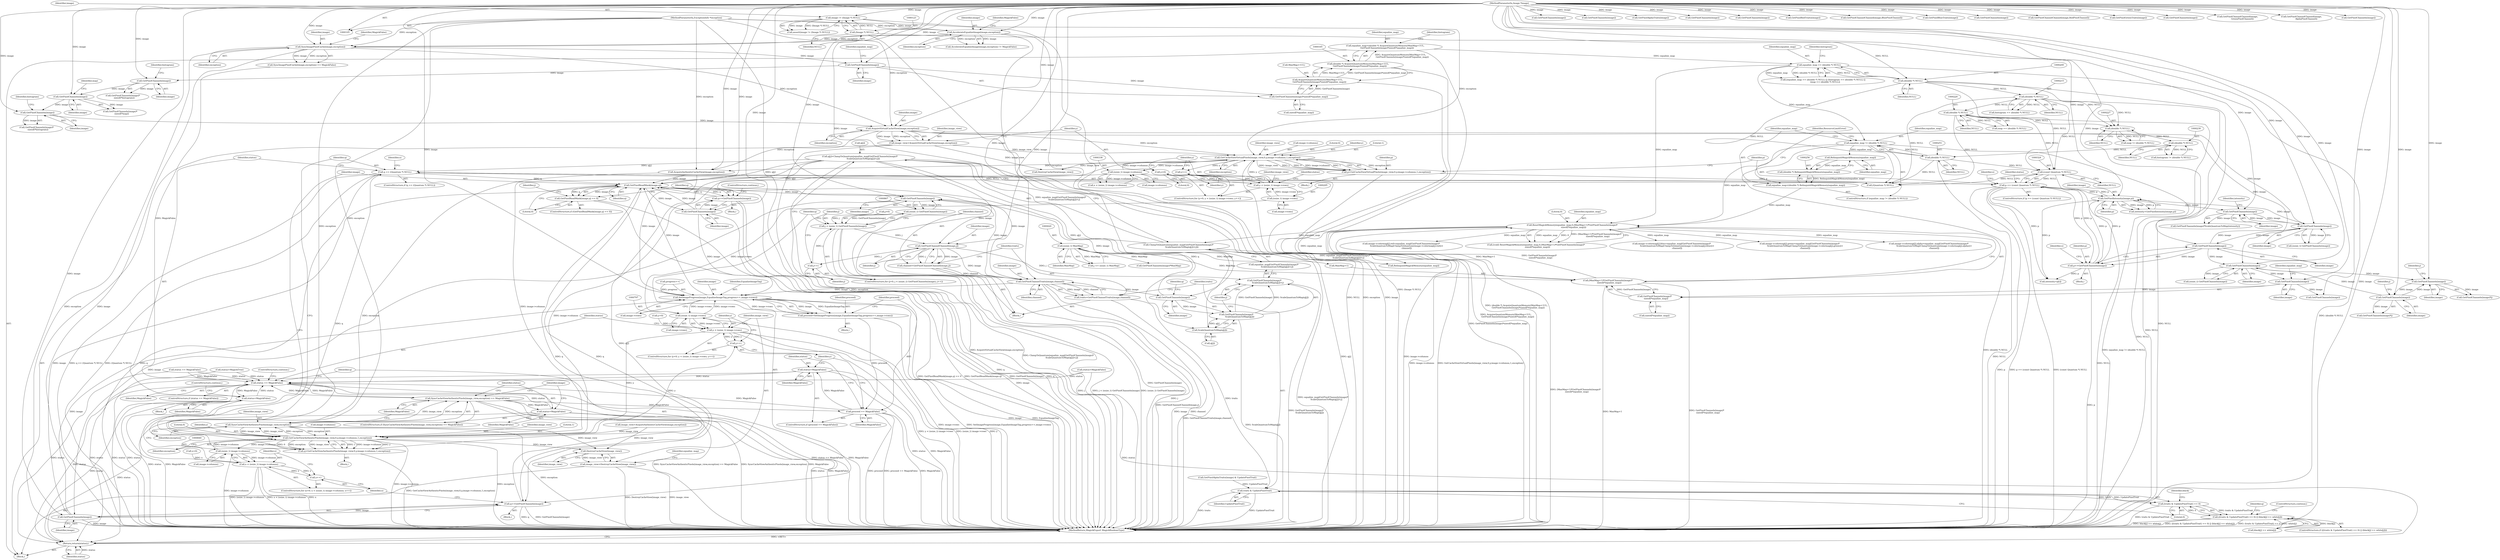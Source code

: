 digraph "0_ImageMagick_76401e172ea3a55182be2b8e2aca4d07270f6da6_0@array" {
"1000900" [label="(Call,q[j]=ClampToQuantum(equalize_map[GetPixelChannels(image)*\n          ScaleQuantumToMap(q[j])+j]))"];
"1000904" [label="(Call,ClampToQuantum(equalize_map[GetPixelChannels(image)*\n          ScaleQuantumToMap(q[j])+j]))"];
"1000447" [label="(Call,ResetMagickMemory(equalize_map,0,(MaxMap+1)*GetPixelChannels(image)*\n    sizeof(*equalize_map)))"];
"1000253" [label="(Call,equalize_map=(double *) RelinquishMagickMemory(equalize_map))"];
"1000255" [label="(Call,(double *) RelinquishMagickMemory(equalize_map))"];
"1000257" [label="(Call,RelinquishMagickMemory(equalize_map))"];
"1000248" [label="(Call,equalize_map != (double *) NULL)"];
"1000206" [label="(Call,equalize_map == (double *) NULL)"];
"1000162" [label="(Call,equalize_map=(double *) AcquireQuantumMemory(MaxMap+1UL,\n     GetPixelChannels(image)*sizeof(*equalize_map)))"];
"1000164" [label="(Call,(double *) AcquireQuantumMemory(MaxMap+1UL,\n     GetPixelChannels(image)*sizeof(*equalize_map)))"];
"1000166" [label="(Call,AcquireQuantumMemory(MaxMap+1UL,\n     GetPixelChannels(image)*sizeof(*equalize_map)))"];
"1000170" [label="(Call,GetPixelChannels(image)*sizeof(*equalize_map))"];
"1000171" [label="(Call,GetPixelChannels(image))"];
"1000156" [label="(Call,SyncImagePixelCache(image,exception))"];
"1000133" [label="(Call,AccelerateEqualizeImage(image,exception))"];
"1000120" [label="(Call,image != (Image *) NULL)"];
"1000106" [label="(MethodParameterIn,Image *image)"];
"1000122" [label="(Call,(Image *) NULL)"];
"1000107" [label="(MethodParameterIn,ExceptionInfo *exception)"];
"1000208" [label="(Call,(double *) NULL)"];
"1000250" [label="(Call,(double *) NULL)"];
"1000238" [label="(Call,(double *) NULL)"];
"1000226" [label="(Call,(double *) NULL)"];
"1000219" [label="(Call,(double *) NULL)"];
"1000214" [label="(Call,(double *) NULL)"];
"1000450" [label="(Call,(MaxMap+1)*GetPixelChannels(image)*\n    sizeof(*equalize_map))"];
"1000419" [label="(Call,(ssize_t) MaxMap)"];
"1000454" [label="(Call,GetPixelChannels(image)*\n    sizeof(*equalize_map))"];
"1000455" [label="(Call,GetPixelChannels(image))"];
"1000403" [label="(Call,GetPixelChannels(image))"];
"1000285" [label="(Call,AcquireVirtualCacheView(image,exception))"];
"1000278" [label="(Call,GetPixelChannels(image))"];
"1000199" [label="(Call,GetPixelChannels(image))"];
"1000185" [label="(Call,GetPixelChannels(image))"];
"1000389" [label="(Call,GetPixelChannels(image))"];
"1000353" [label="(Call,GetPixelChannels(image))"];
"1000382" [label="(Call,GetPixelChannels(image))"];
"1000374" [label="(Call,GetPixelIntensity(image,p))"];
"1000387" [label="(Call,p+=GetPixelChannels(image))"];
"1000321" [label="(Call,p == (const Quantum *) NULL)"];
"1000309" [label="(Call,p=GetCacheViewVirtualPixels(image_view,0,y,image->columns,1,exception))"];
"1000311" [label="(Call,GetCacheViewVirtualPixels(image_view,0,y,image->columns,1,exception))"];
"1000283" [label="(Call,image_view=AcquireVirtualCacheView(image,exception))"];
"1000292" [label="(Call,y < (ssize_t) image->rows)"];
"1000289" [label="(Call,y=0)"];
"1000299" [label="(Call,y++)"];
"1000294" [label="(Call,(ssize_t) image->rows)"];
"1000337" [label="(Call,(ssize_t) image->columns)"];
"1000323" [label="(Call,(const Quantum *) NULL)"];
"1000440" [label="(Call,GetPixelChannels(image))"];
"1000431" [label="(Call,GetPixelChannels(image))"];
"1000823" [label="(Call,q == (Quantum *) NULL)"];
"1000850" [label="(Call,GetPixelReadMask(image,q))"];
"1000849" [label="(Call,GetPixelReadMask(image,q) == 0)"];
"1000855" [label="(Call,q+=GetPixelChannels(image))"];
"1000857" [label="(Call,GetPixelChannels(image))"];
"1000941" [label="(Call,SetImageProgress(image,EqualizeImageTag,progress++,image->rows))"];
"1000796" [label="(Call,(ssize_t) image->rows)"];
"1000794" [label="(Call,y < (ssize_t) image->rows)"];
"1000801" [label="(Call,y++)"];
"1000813" [label="(Call,GetCacheViewAuthenticPixels(image_view,0,y,image->columns,1,exception))"];
"1000811" [label="(Call,q=GetCacheViewAuthenticPixels(image_view,0,y,image->columns,1,exception))"];
"1000839" [label="(Call,(ssize_t) image->columns)"];
"1000837" [label="(Call,x < (ssize_t) image->columns)"];
"1000844" [label="(Call,x++)"];
"1000922" [label="(Call,SyncCacheViewAuthenticPixels(image_view,exception))"];
"1000921" [label="(Call,SyncCacheViewAuthenticPixels(image_view,exception) == MagickFalse)"];
"1000807" [label="(Call,status == MagickFalse)"];
"1000829" [label="(Call,status=MagickFalse)"];
"1000966" [label="(Return,return(status);)"];
"1000926" [label="(Call,status=MagickFalse)"];
"1000950" [label="(Call,proceed == MagickFalse)"];
"1000953" [label="(Call,status=MagickFalse)"];
"1000958" [label="(Call,DestroyCacheView(image_view))"];
"1000956" [label="(Call,image_view=DestroyCacheView(image_view))"];
"1000939" [label="(Call,proceed=SetImageProgress(image,EqualizeImageTag,progress++,image->rows))"];
"1000868" [label="(Call,GetPixelChannels(image))"];
"1000866" [label="(Call,(ssize_t) GetPixelChannels(image))"];
"1000864" [label="(Call,j < (ssize_t) GetPixelChannels(image))"];
"1000876" [label="(Call,GetPixelChannelChannel(image,j))"];
"1000870" [label="(Call,j++)"];
"1000874" [label="(Call,channel=GetPixelChannelChannel(image,j))"];
"1000882" [label="(Call,GetPixelChannelTraits(image,channel))"];
"1000880" [label="(Call,traits=GetPixelChannelTraits(image,channel))"];
"1000888" [label="(Call,traits & UpdatePixelTrait)"];
"1000887" [label="(Call,(traits & UpdatePixelTrait) == 0)"];
"1000886" [label="(Call,((traits & UpdatePixelTrait) == 0) || (black[j] == white[j]))"];
"1000909" [label="(Call,GetPixelChannels(image))"];
"1000908" [label="(Call,GetPixelChannels(image)*\n          ScaleQuantumToMap(q[j]))"];
"1000907" [label="(Call,GetPixelChannels(image)*\n          ScaleQuantumToMap(q[j])+j)"];
"1000918" [label="(Call,GetPixelChannels(image))"];
"1000916" [label="(Call,q+=GetPixelChannels(image))"];
"1000911" [label="(Call,ScaleQuantumToMap(q[j]))"];
"1000404" [label="(Identifier,image)"];
"1000484" [label="(Call,GetPixelChannels(image))"];
"1000175" [label="(Identifier,equalize_map)"];
"1000381" [label="(Call,GetPixelChannels(image)*ScaleQuantumToMap(intensity))"];
"1000249" [label="(Identifier,equalize_map)"];
"1000354" [label="(Identifier,image)"];
"1000228" [label="(Identifier,NULL)"];
"1000296" [label="(Call,image->rows)"];
"1000449" [label="(Literal,0)"];
"1000811" [label="(Call,q=GetCacheViewAuthenticPixels(image_view,0,y,image->columns,1,exception))"];
"1000939" [label="(Call,proceed=SetImageProgress(image,EqualizeImageTag,progress++,image->rows))"];
"1000900" [label="(Call,q[j]=ClampToQuantum(equalize_map[GetPixelChannels(image)*\n          ScaleQuantumToMap(q[j])+j]))"];
"1000282" [label="(Identifier,histogram)"];
"1000810" [label="(ControlStructure,continue;)"];
"1000314" [label="(Identifier,y)"];
"1000889" [label="(Identifier,traits)"];
"1000791" [label="(Call,y=0)"];
"1000932" [label="(Identifier,image)"];
"1000155" [label="(Call,SyncImagePixelCache(image,exception) == MagickFalse)"];
"1000839" [label="(Call,(ssize_t) image->columns)"];
"1000909" [label="(Call,GetPixelChannels(image))"];
"1000902" [label="(Identifier,q)"];
"1000300" [label="(Identifier,y)"];
"1000845" [label="(Identifier,x)"];
"1000456" [label="(Identifier,image)"];
"1000447" [label="(Call,ResetMagickMemory(equalize_map,0,(MaxMap+1)*GetPixelChannels(image)*\n    sizeof(*equalize_map)))"];
"1000177" [label="(Identifier,histogram)"];
"1000258" [label="(Identifier,equalize_map)"];
"1000813" [label="(Call,GetCacheViewAuthenticPixels(image_view,0,y,image->columns,1,exception))"];
"1000812" [label="(Identifier,q)"];
"1000865" [label="(Identifier,j)"];
"1000216" [label="(Identifier,NULL)"];
"1000257" [label="(Call,RelinquishMagickMemory(equalize_map))"];
"1000351" [label="(Call,(ssize_t) GetPixelChannels(image))"];
"1000967" [label="(Identifier,status)"];
"1000785" [label="(Call,image_view=AcquireAuthenticCacheView(image,exception))"];
"1000959" [label="(Identifier,image_view)"];
"1000850" [label="(Call,GetPixelReadMask(image,q))"];
"1000875" [label="(Identifier,channel)"];
"1000886" [label="(Call,((traits & UpdatePixelTrait) == 0) || (black[j] == white[j]))"];
"1000106" [label="(MethodParameterIn,Image *image)"];
"1000439" [label="(Call,GetPixelChannels(image)*j)"];
"1000858" [label="(Identifier,image)"];
"1000880" [label="(Call,traits=GetPixelChannelTraits(image,channel))"];
"1000198" [label="(Call,GetPixelChannels(image)*\n    sizeof(*map))"];
"1000861" [label="(Call,j=0)"];
"1000846" [label="(Block,)"];
"1000956" [label="(Call,image_view=DestroyCacheView(image_view))"];
"1000824" [label="(Identifier,q)"];
"1000831" [label="(Identifier,MagickFalse)"];
"1000189" [label="(Identifier,histogram)"];
"1000794" [label="(Call,y < (ssize_t) image->rows)"];
"1000905" [label="(Call,equalize_map[GetPixelChannels(image)*\n          ScaleQuantumToMap(q[j])+j])"];
"1000620" [label="(Call,image->colormap[j].red=equalize_map[GetPixelChannels(image)*\n                ScaleQuantumToMap(ClampToQuantum(image->colormap[j].red))+\n                channel])"];
"1000809" [label="(Identifier,MagickFalse)"];
"1000927" [label="(Identifier,status)"];
"1000212" [label="(Call,histogram == (double *) NULL)"];
"1000318" [label="(Literal,1)"];
"1000236" [label="(Call,histogram != (double *) NULL)"];
"1000328" [label="(Identifier,status)"];
"1000217" [label="(Call,map == (double *) NULL)"];
"1000393" [label="(Call,DestroyCacheView(image_view))"];
"1000392" [label="(Identifier,image_view)"];
"1000943" [label="(Identifier,EqualizeImageTag)"];
"1000944" [label="(Call,progress++)"];
"1000790" [label="(ControlStructure,for (y=0; y < (ssize_t) image->rows; y++))"];
"1000821" [label="(Identifier,exception)"];
"1000920" [label="(ControlStructure,if (SyncCacheViewAuthenticPixels(image_view,exception) == MagickFalse))"];
"1000828" [label="(Block,)"];
"1000277" [label="(Call,GetPixelChannels(image)*\n    sizeof(*histogram))"];
"1000166" [label="(Call,AcquireQuantumMemory(MaxMap+1UL,\n     GetPixelChannels(image)*sizeof(*equalize_map)))"];
"1000335" [label="(Call,x < (ssize_t) image->columns)"];
"1000121" [label="(Identifier,image)"];
"1000455" [label="(Call,GetPixelChannels(image))"];
"1000808" [label="(Identifier,status)"];
"1000213" [label="(Identifier,histogram)"];
"1000825" [label="(Call,(Quantum *) NULL)"];
"1000385" [label="(Identifier,intensity)"];
"1000872" [label="(Block,)"];
"1000833" [label="(ControlStructure,for (x=0; x < (ssize_t) image->columns; x++))"];
"1000210" [label="(Identifier,NULL)"];
"1000918" [label="(Call,GetPixelChannels(image))"];
"1000868" [label="(Call,GetPixelChannels(image))"];
"1000951" [label="(Identifier,proceed)"];
"1000226" [label="(Call,(double *) NULL)"];
"1000922" [label="(Call,SyncCacheViewAuthenticPixels(image_view,exception))"];
"1000344" [label="(Block,)"];
"1000320" [label="(ControlStructure,if (p == (const Quantum *) NULL))"];
"1000770" [label="(Call,GetPixelChannels(image))"];
"1000848" [label="(ControlStructure,if (GetPixelReadMask(image,q) == 0))"];
"1000162" [label="(Call,equalize_map=(double *) AcquireQuantumMemory(MaxMap+1UL,\n     GetPixelChannels(image)*sizeof(*equalize_map)))"];
"1000952" [label="(Identifier,MagickFalse)"];
"1000884" [label="(Identifier,channel)"];
"1000445" [label="(Call,(void) ResetMagickMemory(equalize_map,0,(MaxMap+1)*GetPixelChannels(image)*\n    sizeof(*equalize_map)))"];
"1000844" [label="(Call,x++)"];
"1000955" [label="(Identifier,MagickFalse)"];
"1000156" [label="(Call,SyncImagePixelCache(image,exception))"];
"1000108" [label="(Block,)"];
"1000916" [label="(Call,q+=GetPixelChannels(image))"];
"1000417" [label="(Call,j <= (ssize_t) MaxMap)"];
"1000163" [label="(Identifier,equalize_map)"];
"1000265" [label="(Call,status=MagickTrue)"];
"1000375" [label="(Identifier,image)"];
"1000820" [label="(Literal,1)"];
"1000203" [label="(Identifier,map)"];
"1000312" [label="(Identifier,image_view)"];
"1000712" [label="(Call,image->colormap[j].blue=equalize_map[GetPixelChannels(image)*\n                ScaleQuantumToMap(ClampToQuantum(image->colormap[j].blue))+\n                channel])"];
"1000135" [label="(Identifier,exception)"];
"1000284" [label="(Identifier,image_view)"];
"1000325" [label="(Identifier,NULL)"];
"1000787" [label="(Call,AcquireAuthenticCacheView(image,exception))"];
"1000891" [label="(Literal,0)"];
"1000838" [label="(Identifier,x)"];
"1000219" [label="(Call,(double *) NULL)"];
"1000801" [label="(Call,y++)"];
"1000240" [label="(Identifier,NULL)"];
"1000185" [label="(Call,GetPixelChannels(image))"];
"1000260" [label="(Identifier,ResourceLimitError)"];
"1000913" [label="(Identifier,q)"];
"1000252" [label="(Identifier,NULL)"];
"1000899" [label="(ControlStructure,continue;)"];
"1000442" [label="(Identifier,j)"];
"1000134" [label="(Identifier,image)"];
"1000798" [label="(Call,image->rows)"];
"1000376" [label="(Identifier,p)"];
"1000431" [label="(Call,GetPixelChannels(image))"];
"1000450" [label="(Call,(MaxMap+1)*GetPixelChannels(image)*\n    sizeof(*equalize_map))"];
"1000305" [label="(Call,status == MagickFalse)"];
"1000207" [label="(Identifier,equalize_map)"];
"1000238" [label="(Call,(double *) NULL)"];
"1000199" [label="(Call,GetPixelChannels(image))"];
"1000910" [label="(Identifier,image)"];
"1000132" [label="(Call,AccelerateEqualizeImage(image,exception) != MagickFalse)"];
"1000158" [label="(Identifier,exception)"];
"1000678" [label="(Call,GetPixelChannels(image))"];
"1000961" [label="(Identifier,equalize_map)"];
"1000739" [label="(Call,GetPixelAlphaTraits(image))"];
"1000724" [label="(Call,GetPixelChannels(image))"];
"1000214" [label="(Call,(double *) NULL)"];
"1000823" [label="(Call,q == (Quantum *) NULL)"];
"1000285" [label="(Call,AcquireVirtualCacheView(image,exception))"];
"1000430" [label="(Call,GetPixelChannels(image)*j)"];
"1000887" [label="(Call,(traits & UpdatePixelTrait) == 0)"];
"1000255" [label="(Call,(double *) RelinquishMagickMemory(equalize_map))"];
"1000171" [label="(Call,GetPixelChannels(image))"];
"1000802" [label="(Identifier,y)"];
"1000279" [label="(Identifier,image)"];
"1000250" [label="(Call,(double *) NULL)"];
"1000459" [label="(Identifier,equalize_map)"];
"1000432" [label="(Identifier,image)"];
"1000866" [label="(Call,(ssize_t) GetPixelChannels(image))"];
"1000666" [label="(Call,image->colormap[j].green=equalize_map[GetPixelChannels(image)*\n                ScaleQuantumToMap(ClampToQuantum(image->colormap[j].green))+\n                channel])"];
"1000550" [label="(Call,GetPixelChannels(image))"];
"1000834" [label="(Call,x=0)"];
"1000885" [label="(ControlStructure,if (((traits & UpdatePixelTrait) == 0) || (black[j] == white[j])))"];
"1000921" [label="(Call,SyncCacheViewAuthenticPixels(image_view,exception) == MagickFalse)"];
"1000337" [label="(Call,(ssize_t) image->columns)"];
"1000327" [label="(Call,status=MagickFalse)"];
"1000883" [label="(Identifier,image)"];
"1000925" [label="(Identifier,MagickFalse)"];
"1000882" [label="(Call,GetPixelChannelTraits(image,channel))"];
"1000856" [label="(Identifier,q)"];
"1000119" [label="(Call,assert(image != (Image *) NULL))"];
"1000904" [label="(Call,ClampToQuantum(equalize_map[GetPixelChannels(image)*\n          ScaleQuantumToMap(q[j])+j]))"];
"1000457" [label="(Call,sizeof(*equalize_map))"];
"1000283" [label="(Call,image_view=AcquireVirtualCacheView(image,exception))"];
"1000323" [label="(Call,(const Quantum *) NULL)"];
"1000315" [label="(Call,image->columns)"];
"1000353" [label="(Call,GetPixelChannels(image))"];
"1000832" [label="(ControlStructure,continue;)"];
"1000957" [label="(Identifier,image_view)"];
"1000860" [label="(ControlStructure,for (j=0; j < (ssize_t) GetPixelChannels(image); j++))"];
"1000504" [label="(Call,GetPixelChannels(image)*MaxMap)"];
"1000387" [label="(Call,p+=GetPixelChannels(image))"];
"1000853" [label="(Literal,0)"];
"1000829" [label="(Call,status=MagickFalse)"];
"1000173" [label="(Call,sizeof(*equalize_map))"];
"1000870" [label="(Call,j++)"];
"1000170" [label="(Call,GetPixelChannels(image)*sizeof(*equalize_map))"];
"1000954" [label="(Identifier,status)"];
"1000253" [label="(Call,equalize_map=(double *) RelinquishMagickMemory(equalize_map))"];
"1000966" [label="(Return,return(status);)"];
"1000374" [label="(Call,GetPixelIntensity(image,p))"];
"1000888" [label="(Call,traits & UpdatePixelTrait)"];
"1000421" [label="(Identifier,MaxMap)"];
"1000206" [label="(Call,equalize_map == (double *) NULL)"];
"1000254" [label="(Identifier,equalize_map)"];
"1000164" [label="(Call,(double *) AcquireQuantumMemory(MaxMap+1UL,\n     GetPixelChannels(image)*sizeof(*equalize_map)))"];
"1000835" [label="(Identifier,x)"];
"1000311" [label="(Call,GetCacheViewVirtualPixels(image_view,0,y,image->columns,1,exception))"];
"1000837" [label="(Call,x < (ssize_t) image->columns)"];
"1000383" [label="(Identifier,image)"];
"1000310" [label="(Identifier,p)"];
"1000382" [label="(Call,GetPixelChannels(image))"];
"1000107" [label="(MethodParameterIn,ExceptionInfo *exception)"];
"1000601" [label="(Call,GetPixelRedTraits(image))"];
"1000309" [label="(Call,p=GetCacheViewVirtualPixels(image_view,0,y,image->columns,1,exception))"];
"1000287" [label="(Identifier,exception)"];
"1000937" [label="(Block,)"];
"1000339" [label="(Call,image->columns)"];
"1000907" [label="(Call,GetPixelChannels(image)*\n          ScaleQuantumToMap(q[j])+j)"];
"1000122" [label="(Call,(Image *) NULL)"];
"1000758" [label="(Call,image->colormap[j].alpha=equalize_map[GetPixelChannels(image)*\n                ScaleQuantumToMap(ClampToQuantum(image->colormap[j].alpha))+\n                channel])"];
"1000433" [label="(Identifier,j)"];
"1000968" [label="(MethodReturn,MagickExport MagickBooleanType)"];
"1000333" [label="(Identifier,x)"];
"1000964" [label="(Call,RelinquishMagickMemory(equalize_map))"];
"1000878" [label="(Identifier,j)"];
"1000167" [label="(Call,MaxMap+1UL)"];
"1000248" [label="(Call,equalize_map != (double *) NULL)"];
"1000859" [label="(ControlStructure,continue;)"];
"1000849" [label="(Call,GetPixelReadMask(image,q) == 0)"];
"1000928" [label="(Identifier,MagickFalse)"];
"1000390" [label="(Identifier,image)"];
"1000949" [label="(ControlStructure,if (proceed == MagickFalse))"];
"1000286" [label="(Identifier,image)"];
"1000403" [label="(Call,GetPixelChannels(image))"];
"1000289" [label="(Call,y=0)"];
"1000892" [label="(Call,black[j] == white[j])"];
"1000796" [label="(Call,(ssize_t) image->rows)"];
"1000701" [label="(Call,GetPixelChannelChannel(image,BluePixelChannel))"];
"1000876" [label="(Call,GetPixelChannelChannel(image,j))"];
"1000454" [label="(Call,GetPixelChannels(image)*\n    sizeof(*equalize_map))"];
"1000693" [label="(Call,GetPixelBlueTraits(image))"];
"1000451" [label="(Call,MaxMap+1)"];
"1000299" [label="(Call,y++)"];
"1000291" [label="(Literal,0)"];
"1000852" [label="(Identifier,q)"];
"1000795" [label="(Identifier,y)"];
"1000815" [label="(Literal,0)"];
"1000816" [label="(Identifier,y)"];
"1000533" [label="(Call,GetPixelChannels(image))"];
"1000124" [label="(Identifier,NULL)"];
"1000372" [label="(Call,intensity=GetPixelIntensity(image,p))"];
"1000841" [label="(Call,image->columns)"];
"1000950" [label="(Call,proceed == MagickFalse)"];
"1000851" [label="(Identifier,image)"];
"1000894" [label="(Identifier,black)"];
"1000609" [label="(Call,GetPixelChannelChannel(image,RedPixelChannel))"];
"1000157" [label="(Identifier,image)"];
"1000912" [label="(Call,q[j])"];
"1000321" [label="(Call,p == (const Quantum *) NULL)"];
"1000738" [label="(Call,GetPixelAlphaTraits(image) & UpdatePixelTrait)"];
"1000294" [label="(Call,(ssize_t) image->rows)"];
"1000877" [label="(Identifier,image)"];
"1000869" [label="(Identifier,image)"];
"1000871" [label="(Identifier,j)"];
"1000855" [label="(Call,q+=GetPixelChannels(image))"];
"1000200" [label="(Identifier,image)"];
"1000923" [label="(Identifier,image_view)"];
"1000186" [label="(Identifier,image)"];
"1000136" [label="(Identifier,MagickFalse)"];
"1000319" [label="(Identifier,exception)"];
"1000359" [label="(Call,intensity=p[i])"];
"1000301" [label="(Block,)"];
"1000817" [label="(Call,image->columns)"];
"1000881" [label="(Identifier,traits)"];
"1000440" [label="(Call,GetPixelChannels(image))"];
"1000946" [label="(Call,image->rows)"];
"1000874" [label="(Call,channel=GetPixelChannelChannel(image,j))"];
"1000857" [label="(Call,GetPixelChannels(image))"];
"1000807" [label="(Call,status == MagickFalse)"];
"1000958" [label="(Call,DestroyCacheView(image_view))"];
"1000803" [label="(Block,)"];
"1000647" [label="(Call,GetPixelGreenTraits(image))"];
"1000901" [label="(Call,q[j])"];
"1000632" [label="(Call,GetPixelChannels(image))"];
"1000655" [label="(Call,GetPixelChannelChannel(image,\n              GreenPixelChannel))"];
"1000290" [label="(Identifier,y)"];
"1000133" [label="(Call,AccelerateEqualizeImage(image,exception))"];
"1000864" [label="(Call,j < (ssize_t) GetPixelChannels(image))"];
"1000221" [label="(Identifier,NULL)"];
"1000401" [label="(Call,(ssize_t) GetPixelChannels(image))"];
"1000313" [label="(Literal,0)"];
"1000747" [label="(Call,GetPixelChannelChannel(image,\n              AlphaPixelChannel))"];
"1000911" [label="(Call,ScaleQuantumToMap(q[j]))"];
"1000184" [label="(Call,GetPixelChannels(image)*\n    sizeof(*histogram))"];
"1000953" [label="(Call,status=MagickFalse)"];
"1000806" [label="(ControlStructure,if (status == MagickFalse))"];
"1000940" [label="(Identifier,proceed)"];
"1000448" [label="(Identifier,equalize_map)"];
"1000942" [label="(Identifier,image)"];
"1000292" [label="(Call,y < (ssize_t) image->rows)"];
"1000814" [label="(Identifier,image_view)"];
"1000917" [label="(Identifier,q)"];
"1000862" [label="(Identifier,j)"];
"1000306" [label="(Identifier,status)"];
"1000908" [label="(Call,GetPixelChannels(image)*\n          ScaleQuantumToMap(q[j]))"];
"1000120" [label="(Call,image != (Image *) NULL)"];
"1000924" [label="(Identifier,exception)"];
"1000247" [label="(ControlStructure,if (equalize_map != (double *) NULL))"];
"1000941" [label="(Call,SetImageProgress(image,EqualizeImageTag,progress++,image->rows))"];
"1000419" [label="(Call,(ssize_t) MaxMap)"];
"1000224" [label="(Call,map != (double *) NULL)"];
"1000288" [label="(ControlStructure,for (y=0; y < (ssize_t) image->rows; y++))"];
"1000322" [label="(Identifier,p)"];
"1000505" [label="(Call,GetPixelChannels(image))"];
"1000278" [label="(Call,GetPixelChannels(image))"];
"1000388" [label="(Identifier,p)"];
"1000890" [label="(Identifier,UpdatePixelTrait)"];
"1000159" [label="(Identifier,MagickFalse)"];
"1000389" [label="(Call,GetPixelChannels(image))"];
"1000915" [label="(Identifier,j)"];
"1000343" [label="(Identifier,x)"];
"1000208" [label="(Call,(double *) NULL)"];
"1000830" [label="(Identifier,status)"];
"1000822" [label="(ControlStructure,if (q == (Quantum *) NULL))"];
"1000926" [label="(Call,status=MagickFalse)"];
"1000919" [label="(Identifier,image)"];
"1000205" [label="(Call,(equalize_map == (double *) NULL) || (histogram == (double *) NULL) ||\n      (map == (double *) NULL))"];
"1000172" [label="(Identifier,image)"];
"1000293" [label="(Identifier,y)"];
"1000441" [label="(Identifier,image)"];
"1000854" [label="(Block,)"];
"1000900" -> "1000872"  [label="AST: "];
"1000900" -> "1000904"  [label="CFG: "];
"1000901" -> "1000900"  [label="AST: "];
"1000904" -> "1000900"  [label="AST: "];
"1000871" -> "1000900"  [label="CFG: "];
"1000900" -> "1000968"  [label="DDG: ClampToQuantum(equalize_map[GetPixelChannels(image)*\n          ScaleQuantumToMap(q[j])+j])"];
"1000900" -> "1000968"  [label="DDG: q[j]"];
"1000900" -> "1000823"  [label="DDG: q[j]"];
"1000900" -> "1000850"  [label="DDG: q[j]"];
"1000900" -> "1000855"  [label="DDG: q[j]"];
"1000904" -> "1000900"  [label="DDG: equalize_map[GetPixelChannels(image)*\n          ScaleQuantumToMap(q[j])+j]"];
"1000900" -> "1000911"  [label="DDG: q[j]"];
"1000900" -> "1000916"  [label="DDG: q[j]"];
"1000904" -> "1000905"  [label="CFG: "];
"1000905" -> "1000904"  [label="AST: "];
"1000904" -> "1000968"  [label="DDG: equalize_map[GetPixelChannels(image)*\n          ScaleQuantumToMap(q[j])+j]"];
"1000447" -> "1000904"  [label="DDG: equalize_map"];
"1000904" -> "1000964"  [label="DDG: equalize_map[GetPixelChannels(image)*\n          ScaleQuantumToMap(q[j])+j]"];
"1000447" -> "1000445"  [label="AST: "];
"1000447" -> "1000450"  [label="CFG: "];
"1000448" -> "1000447"  [label="AST: "];
"1000449" -> "1000447"  [label="AST: "];
"1000450" -> "1000447"  [label="AST: "];
"1000445" -> "1000447"  [label="CFG: "];
"1000447" -> "1000968"  [label="DDG: (MaxMap+1)*GetPixelChannels(image)*\n    sizeof(*equalize_map)"];
"1000447" -> "1000445"  [label="DDG: equalize_map"];
"1000447" -> "1000445"  [label="DDG: 0"];
"1000447" -> "1000445"  [label="DDG: (MaxMap+1)*GetPixelChannels(image)*\n    sizeof(*equalize_map)"];
"1000253" -> "1000447"  [label="DDG: equalize_map"];
"1000206" -> "1000447"  [label="DDG: equalize_map"];
"1000248" -> "1000447"  [label="DDG: equalize_map"];
"1000450" -> "1000447"  [label="DDG: MaxMap+1"];
"1000450" -> "1000447"  [label="DDG: GetPixelChannels(image)*\n    sizeof(*equalize_map)"];
"1000447" -> "1000620"  [label="DDG: equalize_map"];
"1000447" -> "1000666"  [label="DDG: equalize_map"];
"1000447" -> "1000712"  [label="DDG: equalize_map"];
"1000447" -> "1000758"  [label="DDG: equalize_map"];
"1000447" -> "1000964"  [label="DDG: equalize_map"];
"1000253" -> "1000247"  [label="AST: "];
"1000253" -> "1000255"  [label="CFG: "];
"1000254" -> "1000253"  [label="AST: "];
"1000255" -> "1000253"  [label="AST: "];
"1000260" -> "1000253"  [label="CFG: "];
"1000255" -> "1000253"  [label="DDG: RelinquishMagickMemory(equalize_map)"];
"1000255" -> "1000257"  [label="CFG: "];
"1000256" -> "1000255"  [label="AST: "];
"1000257" -> "1000255"  [label="AST: "];
"1000257" -> "1000255"  [label="DDG: equalize_map"];
"1000257" -> "1000258"  [label="CFG: "];
"1000258" -> "1000257"  [label="AST: "];
"1000248" -> "1000257"  [label="DDG: equalize_map"];
"1000248" -> "1000247"  [label="AST: "];
"1000248" -> "1000250"  [label="CFG: "];
"1000249" -> "1000248"  [label="AST: "];
"1000250" -> "1000248"  [label="AST: "];
"1000254" -> "1000248"  [label="CFG: "];
"1000260" -> "1000248"  [label="CFG: "];
"1000248" -> "1000968"  [label="DDG: equalize_map != (double *) NULL"];
"1000248" -> "1000968"  [label="DDG: (double *) NULL"];
"1000206" -> "1000248"  [label="DDG: equalize_map"];
"1000250" -> "1000248"  [label="DDG: NULL"];
"1000206" -> "1000205"  [label="AST: "];
"1000206" -> "1000208"  [label="CFG: "];
"1000207" -> "1000206"  [label="AST: "];
"1000208" -> "1000206"  [label="AST: "];
"1000213" -> "1000206"  [label="CFG: "];
"1000205" -> "1000206"  [label="CFG: "];
"1000206" -> "1000968"  [label="DDG: (double *) NULL"];
"1000206" -> "1000205"  [label="DDG: equalize_map"];
"1000206" -> "1000205"  [label="DDG: (double *) NULL"];
"1000162" -> "1000206"  [label="DDG: equalize_map"];
"1000208" -> "1000206"  [label="DDG: NULL"];
"1000162" -> "1000108"  [label="AST: "];
"1000162" -> "1000164"  [label="CFG: "];
"1000163" -> "1000162"  [label="AST: "];
"1000164" -> "1000162"  [label="AST: "];
"1000177" -> "1000162"  [label="CFG: "];
"1000162" -> "1000968"  [label="DDG: (double *) AcquireQuantumMemory(MaxMap+1UL,\n     GetPixelChannels(image)*sizeof(*equalize_map))"];
"1000164" -> "1000162"  [label="DDG: AcquireQuantumMemory(MaxMap+1UL,\n     GetPixelChannels(image)*sizeof(*equalize_map))"];
"1000164" -> "1000166"  [label="CFG: "];
"1000165" -> "1000164"  [label="AST: "];
"1000166" -> "1000164"  [label="AST: "];
"1000164" -> "1000968"  [label="DDG: AcquireQuantumMemory(MaxMap+1UL,\n     GetPixelChannels(image)*sizeof(*equalize_map))"];
"1000166" -> "1000164"  [label="DDG: MaxMap+1UL"];
"1000166" -> "1000164"  [label="DDG: GetPixelChannels(image)*sizeof(*equalize_map)"];
"1000166" -> "1000170"  [label="CFG: "];
"1000167" -> "1000166"  [label="AST: "];
"1000170" -> "1000166"  [label="AST: "];
"1000166" -> "1000968"  [label="DDG: GetPixelChannels(image)*sizeof(*equalize_map)"];
"1000170" -> "1000166"  [label="DDG: GetPixelChannels(image)"];
"1000170" -> "1000173"  [label="CFG: "];
"1000171" -> "1000170"  [label="AST: "];
"1000173" -> "1000170"  [label="AST: "];
"1000171" -> "1000170"  [label="DDG: image"];
"1000171" -> "1000172"  [label="CFG: "];
"1000172" -> "1000171"  [label="AST: "];
"1000175" -> "1000171"  [label="CFG: "];
"1000156" -> "1000171"  [label="DDG: image"];
"1000106" -> "1000171"  [label="DDG: image"];
"1000171" -> "1000185"  [label="DDG: image"];
"1000156" -> "1000155"  [label="AST: "];
"1000156" -> "1000158"  [label="CFG: "];
"1000157" -> "1000156"  [label="AST: "];
"1000158" -> "1000156"  [label="AST: "];
"1000159" -> "1000156"  [label="CFG: "];
"1000156" -> "1000968"  [label="DDG: image"];
"1000156" -> "1000968"  [label="DDG: exception"];
"1000156" -> "1000155"  [label="DDG: image"];
"1000156" -> "1000155"  [label="DDG: exception"];
"1000133" -> "1000156"  [label="DDG: image"];
"1000133" -> "1000156"  [label="DDG: exception"];
"1000106" -> "1000156"  [label="DDG: image"];
"1000107" -> "1000156"  [label="DDG: exception"];
"1000156" -> "1000285"  [label="DDG: exception"];
"1000133" -> "1000132"  [label="AST: "];
"1000133" -> "1000135"  [label="CFG: "];
"1000134" -> "1000133"  [label="AST: "];
"1000135" -> "1000133"  [label="AST: "];
"1000136" -> "1000133"  [label="CFG: "];
"1000133" -> "1000968"  [label="DDG: image"];
"1000133" -> "1000968"  [label="DDG: exception"];
"1000133" -> "1000132"  [label="DDG: image"];
"1000133" -> "1000132"  [label="DDG: exception"];
"1000120" -> "1000133"  [label="DDG: image"];
"1000106" -> "1000133"  [label="DDG: image"];
"1000107" -> "1000133"  [label="DDG: exception"];
"1000120" -> "1000119"  [label="AST: "];
"1000120" -> "1000122"  [label="CFG: "];
"1000121" -> "1000120"  [label="AST: "];
"1000122" -> "1000120"  [label="AST: "];
"1000119" -> "1000120"  [label="CFG: "];
"1000120" -> "1000968"  [label="DDG: (Image *) NULL"];
"1000120" -> "1000119"  [label="DDG: image"];
"1000120" -> "1000119"  [label="DDG: (Image *) NULL"];
"1000106" -> "1000120"  [label="DDG: image"];
"1000122" -> "1000120"  [label="DDG: NULL"];
"1000106" -> "1000105"  [label="AST: "];
"1000106" -> "1000968"  [label="DDG: image"];
"1000106" -> "1000185"  [label="DDG: image"];
"1000106" -> "1000199"  [label="DDG: image"];
"1000106" -> "1000278"  [label="DDG: image"];
"1000106" -> "1000285"  [label="DDG: image"];
"1000106" -> "1000353"  [label="DDG: image"];
"1000106" -> "1000374"  [label="DDG: image"];
"1000106" -> "1000382"  [label="DDG: image"];
"1000106" -> "1000389"  [label="DDG: image"];
"1000106" -> "1000403"  [label="DDG: image"];
"1000106" -> "1000431"  [label="DDG: image"];
"1000106" -> "1000440"  [label="DDG: image"];
"1000106" -> "1000455"  [label="DDG: image"];
"1000106" -> "1000484"  [label="DDG: image"];
"1000106" -> "1000505"  [label="DDG: image"];
"1000106" -> "1000533"  [label="DDG: image"];
"1000106" -> "1000550"  [label="DDG: image"];
"1000106" -> "1000601"  [label="DDG: image"];
"1000106" -> "1000609"  [label="DDG: image"];
"1000106" -> "1000632"  [label="DDG: image"];
"1000106" -> "1000647"  [label="DDG: image"];
"1000106" -> "1000655"  [label="DDG: image"];
"1000106" -> "1000678"  [label="DDG: image"];
"1000106" -> "1000693"  [label="DDG: image"];
"1000106" -> "1000701"  [label="DDG: image"];
"1000106" -> "1000724"  [label="DDG: image"];
"1000106" -> "1000739"  [label="DDG: image"];
"1000106" -> "1000747"  [label="DDG: image"];
"1000106" -> "1000770"  [label="DDG: image"];
"1000106" -> "1000787"  [label="DDG: image"];
"1000106" -> "1000850"  [label="DDG: image"];
"1000106" -> "1000857"  [label="DDG: image"];
"1000106" -> "1000868"  [label="DDG: image"];
"1000106" -> "1000876"  [label="DDG: image"];
"1000106" -> "1000882"  [label="DDG: image"];
"1000106" -> "1000909"  [label="DDG: image"];
"1000106" -> "1000918"  [label="DDG: image"];
"1000106" -> "1000941"  [label="DDG: image"];
"1000122" -> "1000124"  [label="CFG: "];
"1000123" -> "1000122"  [label="AST: "];
"1000124" -> "1000122"  [label="AST: "];
"1000122" -> "1000968"  [label="DDG: NULL"];
"1000122" -> "1000208"  [label="DDG: NULL"];
"1000107" -> "1000105"  [label="AST: "];
"1000107" -> "1000968"  [label="DDG: exception"];
"1000107" -> "1000285"  [label="DDG: exception"];
"1000107" -> "1000311"  [label="DDG: exception"];
"1000107" -> "1000787"  [label="DDG: exception"];
"1000107" -> "1000813"  [label="DDG: exception"];
"1000107" -> "1000922"  [label="DDG: exception"];
"1000208" -> "1000210"  [label="CFG: "];
"1000209" -> "1000208"  [label="AST: "];
"1000210" -> "1000208"  [label="AST: "];
"1000208" -> "1000968"  [label="DDG: NULL"];
"1000208" -> "1000214"  [label="DDG: NULL"];
"1000208" -> "1000226"  [label="DDG: NULL"];
"1000208" -> "1000323"  [label="DDG: NULL"];
"1000208" -> "1000825"  [label="DDG: NULL"];
"1000250" -> "1000252"  [label="CFG: "];
"1000251" -> "1000250"  [label="AST: "];
"1000252" -> "1000250"  [label="AST: "];
"1000250" -> "1000968"  [label="DDG: NULL"];
"1000238" -> "1000250"  [label="DDG: NULL"];
"1000250" -> "1000323"  [label="DDG: NULL"];
"1000250" -> "1000825"  [label="DDG: NULL"];
"1000238" -> "1000236"  [label="AST: "];
"1000238" -> "1000240"  [label="CFG: "];
"1000239" -> "1000238"  [label="AST: "];
"1000240" -> "1000238"  [label="AST: "];
"1000236" -> "1000238"  [label="CFG: "];
"1000238" -> "1000236"  [label="DDG: NULL"];
"1000226" -> "1000238"  [label="DDG: NULL"];
"1000226" -> "1000224"  [label="AST: "];
"1000226" -> "1000228"  [label="CFG: "];
"1000227" -> "1000226"  [label="AST: "];
"1000228" -> "1000226"  [label="AST: "];
"1000224" -> "1000226"  [label="CFG: "];
"1000226" -> "1000224"  [label="DDG: NULL"];
"1000219" -> "1000226"  [label="DDG: NULL"];
"1000214" -> "1000226"  [label="DDG: NULL"];
"1000219" -> "1000217"  [label="AST: "];
"1000219" -> "1000221"  [label="CFG: "];
"1000220" -> "1000219"  [label="AST: "];
"1000221" -> "1000219"  [label="AST: "];
"1000217" -> "1000219"  [label="CFG: "];
"1000219" -> "1000968"  [label="DDG: NULL"];
"1000219" -> "1000217"  [label="DDG: NULL"];
"1000214" -> "1000219"  [label="DDG: NULL"];
"1000219" -> "1000323"  [label="DDG: NULL"];
"1000219" -> "1000825"  [label="DDG: NULL"];
"1000214" -> "1000212"  [label="AST: "];
"1000214" -> "1000216"  [label="CFG: "];
"1000215" -> "1000214"  [label="AST: "];
"1000216" -> "1000214"  [label="AST: "];
"1000212" -> "1000214"  [label="CFG: "];
"1000214" -> "1000968"  [label="DDG: NULL"];
"1000214" -> "1000212"  [label="DDG: NULL"];
"1000214" -> "1000323"  [label="DDG: NULL"];
"1000214" -> "1000825"  [label="DDG: NULL"];
"1000450" -> "1000454"  [label="CFG: "];
"1000451" -> "1000450"  [label="AST: "];
"1000454" -> "1000450"  [label="AST: "];
"1000450" -> "1000968"  [label="DDG: MaxMap+1"];
"1000450" -> "1000968"  [label="DDG: GetPixelChannels(image)*\n    sizeof(*equalize_map)"];
"1000419" -> "1000450"  [label="DDG: MaxMap"];
"1000454" -> "1000450"  [label="DDG: GetPixelChannels(image)"];
"1000419" -> "1000417"  [label="AST: "];
"1000419" -> "1000421"  [label="CFG: "];
"1000420" -> "1000419"  [label="AST: "];
"1000421" -> "1000419"  [label="AST: "];
"1000417" -> "1000419"  [label="CFG: "];
"1000419" -> "1000417"  [label="DDG: MaxMap"];
"1000419" -> "1000451"  [label="DDG: MaxMap"];
"1000419" -> "1000504"  [label="DDG: MaxMap"];
"1000454" -> "1000457"  [label="CFG: "];
"1000455" -> "1000454"  [label="AST: "];
"1000457" -> "1000454"  [label="AST: "];
"1000455" -> "1000454"  [label="DDG: image"];
"1000455" -> "1000456"  [label="CFG: "];
"1000456" -> "1000455"  [label="AST: "];
"1000459" -> "1000455"  [label="CFG: "];
"1000403" -> "1000455"  [label="DDG: image"];
"1000455" -> "1000484"  [label="DDG: image"];
"1000403" -> "1000401"  [label="AST: "];
"1000403" -> "1000404"  [label="CFG: "];
"1000404" -> "1000403"  [label="AST: "];
"1000401" -> "1000403"  [label="CFG: "];
"1000403" -> "1000401"  [label="DDG: image"];
"1000285" -> "1000403"  [label="DDG: image"];
"1000389" -> "1000403"  [label="DDG: image"];
"1000440" -> "1000403"  [label="DDG: image"];
"1000403" -> "1000431"  [label="DDG: image"];
"1000285" -> "1000283"  [label="AST: "];
"1000285" -> "1000287"  [label="CFG: "];
"1000286" -> "1000285"  [label="AST: "];
"1000287" -> "1000285"  [label="AST: "];
"1000283" -> "1000285"  [label="CFG: "];
"1000285" -> "1000283"  [label="DDG: image"];
"1000285" -> "1000283"  [label="DDG: exception"];
"1000278" -> "1000285"  [label="DDG: image"];
"1000285" -> "1000311"  [label="DDG: exception"];
"1000285" -> "1000353"  [label="DDG: image"];
"1000285" -> "1000787"  [label="DDG: exception"];
"1000278" -> "1000277"  [label="AST: "];
"1000278" -> "1000279"  [label="CFG: "];
"1000279" -> "1000278"  [label="AST: "];
"1000282" -> "1000278"  [label="CFG: "];
"1000278" -> "1000277"  [label="DDG: image"];
"1000199" -> "1000278"  [label="DDG: image"];
"1000199" -> "1000198"  [label="AST: "];
"1000199" -> "1000200"  [label="CFG: "];
"1000200" -> "1000199"  [label="AST: "];
"1000203" -> "1000199"  [label="CFG: "];
"1000199" -> "1000198"  [label="DDG: image"];
"1000185" -> "1000199"  [label="DDG: image"];
"1000185" -> "1000184"  [label="AST: "];
"1000185" -> "1000186"  [label="CFG: "];
"1000186" -> "1000185"  [label="AST: "];
"1000189" -> "1000185"  [label="CFG: "];
"1000185" -> "1000184"  [label="DDG: image"];
"1000389" -> "1000387"  [label="AST: "];
"1000389" -> "1000390"  [label="CFG: "];
"1000390" -> "1000389"  [label="AST: "];
"1000387" -> "1000389"  [label="CFG: "];
"1000389" -> "1000353"  [label="DDG: image"];
"1000389" -> "1000387"  [label="DDG: image"];
"1000353" -> "1000389"  [label="DDG: image"];
"1000353" -> "1000351"  [label="AST: "];
"1000353" -> "1000354"  [label="CFG: "];
"1000354" -> "1000353"  [label="AST: "];
"1000351" -> "1000353"  [label="CFG: "];
"1000353" -> "1000351"  [label="DDG: image"];
"1000382" -> "1000353"  [label="DDG: image"];
"1000353" -> "1000374"  [label="DDG: image"];
"1000353" -> "1000382"  [label="DDG: image"];
"1000382" -> "1000381"  [label="AST: "];
"1000382" -> "1000383"  [label="CFG: "];
"1000383" -> "1000382"  [label="AST: "];
"1000385" -> "1000382"  [label="CFG: "];
"1000382" -> "1000381"  [label="DDG: image"];
"1000374" -> "1000382"  [label="DDG: image"];
"1000374" -> "1000372"  [label="AST: "];
"1000374" -> "1000376"  [label="CFG: "];
"1000375" -> "1000374"  [label="AST: "];
"1000376" -> "1000374"  [label="AST: "];
"1000372" -> "1000374"  [label="CFG: "];
"1000374" -> "1000321"  [label="DDG: p"];
"1000374" -> "1000359"  [label="DDG: p"];
"1000374" -> "1000372"  [label="DDG: image"];
"1000374" -> "1000372"  [label="DDG: p"];
"1000387" -> "1000374"  [label="DDG: p"];
"1000321" -> "1000374"  [label="DDG: p"];
"1000374" -> "1000387"  [label="DDG: p"];
"1000387" -> "1000344"  [label="AST: "];
"1000388" -> "1000387"  [label="AST: "];
"1000343" -> "1000387"  [label="CFG: "];
"1000387" -> "1000968"  [label="DDG: p"];
"1000387" -> "1000321"  [label="DDG: p"];
"1000387" -> "1000359"  [label="DDG: p"];
"1000321" -> "1000387"  [label="DDG: p"];
"1000321" -> "1000320"  [label="AST: "];
"1000321" -> "1000323"  [label="CFG: "];
"1000322" -> "1000321"  [label="AST: "];
"1000323" -> "1000321"  [label="AST: "];
"1000328" -> "1000321"  [label="CFG: "];
"1000333" -> "1000321"  [label="CFG: "];
"1000321" -> "1000968"  [label="DDG: p"];
"1000321" -> "1000968"  [label="DDG: (const Quantum *) NULL"];
"1000321" -> "1000968"  [label="DDG: p == (const Quantum *) NULL"];
"1000309" -> "1000321"  [label="DDG: p"];
"1000323" -> "1000321"  [label="DDG: NULL"];
"1000321" -> "1000359"  [label="DDG: p"];
"1000309" -> "1000301"  [label="AST: "];
"1000309" -> "1000311"  [label="CFG: "];
"1000310" -> "1000309"  [label="AST: "];
"1000311" -> "1000309"  [label="AST: "];
"1000322" -> "1000309"  [label="CFG: "];
"1000309" -> "1000968"  [label="DDG: GetCacheViewVirtualPixels(image_view,0,y,image->columns,1,exception)"];
"1000311" -> "1000309"  [label="DDG: exception"];
"1000311" -> "1000309"  [label="DDG: image_view"];
"1000311" -> "1000309"  [label="DDG: y"];
"1000311" -> "1000309"  [label="DDG: 0"];
"1000311" -> "1000309"  [label="DDG: image->columns"];
"1000311" -> "1000309"  [label="DDG: 1"];
"1000311" -> "1000319"  [label="CFG: "];
"1000312" -> "1000311"  [label="AST: "];
"1000313" -> "1000311"  [label="AST: "];
"1000314" -> "1000311"  [label="AST: "];
"1000315" -> "1000311"  [label="AST: "];
"1000318" -> "1000311"  [label="AST: "];
"1000319" -> "1000311"  [label="AST: "];
"1000311" -> "1000968"  [label="DDG: image->columns"];
"1000311" -> "1000299"  [label="DDG: y"];
"1000283" -> "1000311"  [label="DDG: image_view"];
"1000292" -> "1000311"  [label="DDG: y"];
"1000337" -> "1000311"  [label="DDG: image->columns"];
"1000311" -> "1000337"  [label="DDG: image->columns"];
"1000311" -> "1000393"  [label="DDG: image_view"];
"1000311" -> "1000787"  [label="DDG: exception"];
"1000311" -> "1000813"  [label="DDG: image->columns"];
"1000283" -> "1000108"  [label="AST: "];
"1000284" -> "1000283"  [label="AST: "];
"1000290" -> "1000283"  [label="CFG: "];
"1000283" -> "1000968"  [label="DDG: AcquireVirtualCacheView(image,exception)"];
"1000283" -> "1000393"  [label="DDG: image_view"];
"1000292" -> "1000288"  [label="AST: "];
"1000292" -> "1000294"  [label="CFG: "];
"1000293" -> "1000292"  [label="AST: "];
"1000294" -> "1000292"  [label="AST: "];
"1000306" -> "1000292"  [label="CFG: "];
"1000392" -> "1000292"  [label="CFG: "];
"1000289" -> "1000292"  [label="DDG: y"];
"1000299" -> "1000292"  [label="DDG: y"];
"1000294" -> "1000292"  [label="DDG: image->rows"];
"1000292" -> "1000299"  [label="DDG: y"];
"1000289" -> "1000288"  [label="AST: "];
"1000289" -> "1000291"  [label="CFG: "];
"1000290" -> "1000289"  [label="AST: "];
"1000291" -> "1000289"  [label="AST: "];
"1000293" -> "1000289"  [label="CFG: "];
"1000299" -> "1000288"  [label="AST: "];
"1000299" -> "1000300"  [label="CFG: "];
"1000300" -> "1000299"  [label="AST: "];
"1000293" -> "1000299"  [label="CFG: "];
"1000294" -> "1000296"  [label="CFG: "];
"1000295" -> "1000294"  [label="AST: "];
"1000296" -> "1000294"  [label="AST: "];
"1000294" -> "1000796"  [label="DDG: image->rows"];
"1000337" -> "1000335"  [label="AST: "];
"1000337" -> "1000339"  [label="CFG: "];
"1000338" -> "1000337"  [label="AST: "];
"1000339" -> "1000337"  [label="AST: "];
"1000335" -> "1000337"  [label="CFG: "];
"1000337" -> "1000968"  [label="DDG: image->columns"];
"1000337" -> "1000335"  [label="DDG: image->columns"];
"1000337" -> "1000813"  [label="DDG: image->columns"];
"1000323" -> "1000325"  [label="CFG: "];
"1000324" -> "1000323"  [label="AST: "];
"1000325" -> "1000323"  [label="AST: "];
"1000323" -> "1000968"  [label="DDG: NULL"];
"1000323" -> "1000825"  [label="DDG: NULL"];
"1000440" -> "1000439"  [label="AST: "];
"1000440" -> "1000441"  [label="CFG: "];
"1000441" -> "1000440"  [label="AST: "];
"1000442" -> "1000440"  [label="CFG: "];
"1000440" -> "1000431"  [label="DDG: image"];
"1000440" -> "1000439"  [label="DDG: image"];
"1000431" -> "1000440"  [label="DDG: image"];
"1000431" -> "1000430"  [label="AST: "];
"1000431" -> "1000432"  [label="CFG: "];
"1000432" -> "1000431"  [label="AST: "];
"1000433" -> "1000431"  [label="CFG: "];
"1000431" -> "1000430"  [label="DDG: image"];
"1000823" -> "1000822"  [label="AST: "];
"1000823" -> "1000825"  [label="CFG: "];
"1000824" -> "1000823"  [label="AST: "];
"1000825" -> "1000823"  [label="AST: "];
"1000830" -> "1000823"  [label="CFG: "];
"1000835" -> "1000823"  [label="CFG: "];
"1000823" -> "1000968"  [label="DDG: q"];
"1000823" -> "1000968"  [label="DDG: q == (Quantum *) NULL"];
"1000823" -> "1000968"  [label="DDG: (Quantum *) NULL"];
"1000811" -> "1000823"  [label="DDG: q"];
"1000825" -> "1000823"  [label="DDG: NULL"];
"1000823" -> "1000850"  [label="DDG: q"];
"1000850" -> "1000849"  [label="AST: "];
"1000850" -> "1000852"  [label="CFG: "];
"1000851" -> "1000850"  [label="AST: "];
"1000852" -> "1000850"  [label="AST: "];
"1000853" -> "1000850"  [label="CFG: "];
"1000850" -> "1000968"  [label="DDG: q"];
"1000850" -> "1000849"  [label="DDG: image"];
"1000850" -> "1000849"  [label="DDG: q"];
"1000857" -> "1000850"  [label="DDG: image"];
"1000787" -> "1000850"  [label="DDG: image"];
"1000882" -> "1000850"  [label="DDG: image"];
"1000918" -> "1000850"  [label="DDG: image"];
"1000941" -> "1000850"  [label="DDG: image"];
"1000855" -> "1000850"  [label="DDG: q"];
"1000916" -> "1000850"  [label="DDG: q"];
"1000850" -> "1000855"  [label="DDG: q"];
"1000850" -> "1000857"  [label="DDG: image"];
"1000850" -> "1000868"  [label="DDG: image"];
"1000850" -> "1000911"  [label="DDG: q"];
"1000850" -> "1000916"  [label="DDG: q"];
"1000849" -> "1000848"  [label="AST: "];
"1000849" -> "1000853"  [label="CFG: "];
"1000853" -> "1000849"  [label="AST: "];
"1000856" -> "1000849"  [label="CFG: "];
"1000862" -> "1000849"  [label="CFG: "];
"1000849" -> "1000968"  [label="DDG: GetPixelReadMask(image,q) == 0"];
"1000849" -> "1000968"  [label="DDG: GetPixelReadMask(image,q)"];
"1000855" -> "1000854"  [label="AST: "];
"1000855" -> "1000857"  [label="CFG: "];
"1000856" -> "1000855"  [label="AST: "];
"1000857" -> "1000855"  [label="AST: "];
"1000859" -> "1000855"  [label="CFG: "];
"1000855" -> "1000968"  [label="DDG: GetPixelChannels(image)"];
"1000855" -> "1000968"  [label="DDG: q"];
"1000857" -> "1000855"  [label="DDG: image"];
"1000857" -> "1000858"  [label="CFG: "];
"1000858" -> "1000857"  [label="AST: "];
"1000857" -> "1000968"  [label="DDG: image"];
"1000857" -> "1000941"  [label="DDG: image"];
"1000941" -> "1000939"  [label="AST: "];
"1000941" -> "1000946"  [label="CFG: "];
"1000942" -> "1000941"  [label="AST: "];
"1000943" -> "1000941"  [label="AST: "];
"1000944" -> "1000941"  [label="AST: "];
"1000946" -> "1000941"  [label="AST: "];
"1000939" -> "1000941"  [label="CFG: "];
"1000941" -> "1000968"  [label="DDG: image"];
"1000941" -> "1000968"  [label="DDG: EqualizeImageTag"];
"1000941" -> "1000796"  [label="DDG: image->rows"];
"1000941" -> "1000939"  [label="DDG: image"];
"1000941" -> "1000939"  [label="DDG: EqualizeImageTag"];
"1000941" -> "1000939"  [label="DDG: image->rows"];
"1000787" -> "1000941"  [label="DDG: image"];
"1000882" -> "1000941"  [label="DDG: image"];
"1000918" -> "1000941"  [label="DDG: image"];
"1000944" -> "1000941"  [label="DDG: progress"];
"1000796" -> "1000941"  [label="DDG: image->rows"];
"1000796" -> "1000794"  [label="AST: "];
"1000796" -> "1000798"  [label="CFG: "];
"1000797" -> "1000796"  [label="AST: "];
"1000798" -> "1000796"  [label="AST: "];
"1000794" -> "1000796"  [label="CFG: "];
"1000796" -> "1000968"  [label="DDG: image->rows"];
"1000796" -> "1000794"  [label="DDG: image->rows"];
"1000794" -> "1000790"  [label="AST: "];
"1000795" -> "1000794"  [label="AST: "];
"1000808" -> "1000794"  [label="CFG: "];
"1000957" -> "1000794"  [label="CFG: "];
"1000794" -> "1000968"  [label="DDG: (ssize_t) image->rows"];
"1000794" -> "1000968"  [label="DDG: y"];
"1000794" -> "1000968"  [label="DDG: y < (ssize_t) image->rows"];
"1000791" -> "1000794"  [label="DDG: y"];
"1000801" -> "1000794"  [label="DDG: y"];
"1000794" -> "1000801"  [label="DDG: y"];
"1000794" -> "1000813"  [label="DDG: y"];
"1000801" -> "1000790"  [label="AST: "];
"1000801" -> "1000802"  [label="CFG: "];
"1000802" -> "1000801"  [label="AST: "];
"1000795" -> "1000801"  [label="CFG: "];
"1000813" -> "1000801"  [label="DDG: y"];
"1000813" -> "1000811"  [label="AST: "];
"1000813" -> "1000821"  [label="CFG: "];
"1000814" -> "1000813"  [label="AST: "];
"1000815" -> "1000813"  [label="AST: "];
"1000816" -> "1000813"  [label="AST: "];
"1000817" -> "1000813"  [label="AST: "];
"1000820" -> "1000813"  [label="AST: "];
"1000821" -> "1000813"  [label="AST: "];
"1000811" -> "1000813"  [label="CFG: "];
"1000813" -> "1000968"  [label="DDG: image->columns"];
"1000813" -> "1000968"  [label="DDG: exception"];
"1000813" -> "1000811"  [label="DDG: 1"];
"1000813" -> "1000811"  [label="DDG: image->columns"];
"1000813" -> "1000811"  [label="DDG: y"];
"1000813" -> "1000811"  [label="DDG: 0"];
"1000813" -> "1000811"  [label="DDG: exception"];
"1000813" -> "1000811"  [label="DDG: image_view"];
"1000785" -> "1000813"  [label="DDG: image_view"];
"1000922" -> "1000813"  [label="DDG: image_view"];
"1000922" -> "1000813"  [label="DDG: exception"];
"1000839" -> "1000813"  [label="DDG: image->columns"];
"1000787" -> "1000813"  [label="DDG: exception"];
"1000813" -> "1000839"  [label="DDG: image->columns"];
"1000813" -> "1000922"  [label="DDG: image_view"];
"1000813" -> "1000922"  [label="DDG: exception"];
"1000813" -> "1000958"  [label="DDG: image_view"];
"1000811" -> "1000803"  [label="AST: "];
"1000812" -> "1000811"  [label="AST: "];
"1000824" -> "1000811"  [label="CFG: "];
"1000811" -> "1000968"  [label="DDG: GetCacheViewAuthenticPixels(image_view,0,y,image->columns,1,exception)"];
"1000839" -> "1000837"  [label="AST: "];
"1000839" -> "1000841"  [label="CFG: "];
"1000840" -> "1000839"  [label="AST: "];
"1000841" -> "1000839"  [label="AST: "];
"1000837" -> "1000839"  [label="CFG: "];
"1000839" -> "1000968"  [label="DDG: image->columns"];
"1000839" -> "1000837"  [label="DDG: image->columns"];
"1000837" -> "1000833"  [label="AST: "];
"1000838" -> "1000837"  [label="AST: "];
"1000851" -> "1000837"  [label="CFG: "];
"1000923" -> "1000837"  [label="CFG: "];
"1000837" -> "1000968"  [label="DDG: x"];
"1000837" -> "1000968"  [label="DDG: (ssize_t) image->columns"];
"1000837" -> "1000968"  [label="DDG: x < (ssize_t) image->columns"];
"1000834" -> "1000837"  [label="DDG: x"];
"1000844" -> "1000837"  [label="DDG: x"];
"1000837" -> "1000844"  [label="DDG: x"];
"1000844" -> "1000833"  [label="AST: "];
"1000844" -> "1000845"  [label="CFG: "];
"1000845" -> "1000844"  [label="AST: "];
"1000838" -> "1000844"  [label="CFG: "];
"1000922" -> "1000921"  [label="AST: "];
"1000922" -> "1000924"  [label="CFG: "];
"1000923" -> "1000922"  [label="AST: "];
"1000924" -> "1000922"  [label="AST: "];
"1000925" -> "1000922"  [label="CFG: "];
"1000922" -> "1000968"  [label="DDG: exception"];
"1000922" -> "1000921"  [label="DDG: image_view"];
"1000922" -> "1000921"  [label="DDG: exception"];
"1000922" -> "1000958"  [label="DDG: image_view"];
"1000921" -> "1000920"  [label="AST: "];
"1000921" -> "1000925"  [label="CFG: "];
"1000925" -> "1000921"  [label="AST: "];
"1000927" -> "1000921"  [label="CFG: "];
"1000932" -> "1000921"  [label="CFG: "];
"1000921" -> "1000968"  [label="DDG: SyncCacheViewAuthenticPixels(image_view,exception) == MagickFalse"];
"1000921" -> "1000968"  [label="DDG: MagickFalse"];
"1000921" -> "1000968"  [label="DDG: SyncCacheViewAuthenticPixels(image_view,exception)"];
"1000921" -> "1000807"  [label="DDG: MagickFalse"];
"1000807" -> "1000921"  [label="DDG: MagickFalse"];
"1000921" -> "1000926"  [label="DDG: MagickFalse"];
"1000921" -> "1000950"  [label="DDG: MagickFalse"];
"1000807" -> "1000806"  [label="AST: "];
"1000807" -> "1000809"  [label="CFG: "];
"1000808" -> "1000807"  [label="AST: "];
"1000809" -> "1000807"  [label="AST: "];
"1000810" -> "1000807"  [label="CFG: "];
"1000812" -> "1000807"  [label="CFG: "];
"1000807" -> "1000968"  [label="DDG: status == MagickFalse"];
"1000807" -> "1000968"  [label="DDG: status"];
"1000807" -> "1000968"  [label="DDG: MagickFalse"];
"1000829" -> "1000807"  [label="DDG: status"];
"1000926" -> "1000807"  [label="DDG: status"];
"1000327" -> "1000807"  [label="DDG: status"];
"1000305" -> "1000807"  [label="DDG: status"];
"1000305" -> "1000807"  [label="DDG: MagickFalse"];
"1000265" -> "1000807"  [label="DDG: status"];
"1000953" -> "1000807"  [label="DDG: status"];
"1000155" -> "1000807"  [label="DDG: MagickFalse"];
"1000950" -> "1000807"  [label="DDG: MagickFalse"];
"1000807" -> "1000829"  [label="DDG: MagickFalse"];
"1000807" -> "1000966"  [label="DDG: status"];
"1000829" -> "1000828"  [label="AST: "];
"1000829" -> "1000831"  [label="CFG: "];
"1000830" -> "1000829"  [label="AST: "];
"1000831" -> "1000829"  [label="AST: "];
"1000832" -> "1000829"  [label="CFG: "];
"1000829" -> "1000968"  [label="DDG: status"];
"1000829" -> "1000968"  [label="DDG: MagickFalse"];
"1000829" -> "1000966"  [label="DDG: status"];
"1000966" -> "1000108"  [label="AST: "];
"1000966" -> "1000967"  [label="CFG: "];
"1000967" -> "1000966"  [label="AST: "];
"1000968" -> "1000966"  [label="CFG: "];
"1000966" -> "1000968"  [label="DDG: <RET>"];
"1000967" -> "1000966"  [label="DDG: status"];
"1000926" -> "1000966"  [label="DDG: status"];
"1000327" -> "1000966"  [label="DDG: status"];
"1000305" -> "1000966"  [label="DDG: status"];
"1000265" -> "1000966"  [label="DDG: status"];
"1000953" -> "1000966"  [label="DDG: status"];
"1000926" -> "1000920"  [label="AST: "];
"1000926" -> "1000928"  [label="CFG: "];
"1000927" -> "1000926"  [label="AST: "];
"1000928" -> "1000926"  [label="AST: "];
"1000932" -> "1000926"  [label="CFG: "];
"1000926" -> "1000968"  [label="DDG: status"];
"1000926" -> "1000968"  [label="DDG: MagickFalse"];
"1000950" -> "1000949"  [label="AST: "];
"1000950" -> "1000952"  [label="CFG: "];
"1000951" -> "1000950"  [label="AST: "];
"1000952" -> "1000950"  [label="AST: "];
"1000954" -> "1000950"  [label="CFG: "];
"1000802" -> "1000950"  [label="CFG: "];
"1000950" -> "1000968"  [label="DDG: proceed == MagickFalse"];
"1000950" -> "1000968"  [label="DDG: MagickFalse"];
"1000950" -> "1000968"  [label="DDG: proceed"];
"1000939" -> "1000950"  [label="DDG: proceed"];
"1000950" -> "1000953"  [label="DDG: MagickFalse"];
"1000953" -> "1000949"  [label="AST: "];
"1000953" -> "1000955"  [label="CFG: "];
"1000954" -> "1000953"  [label="AST: "];
"1000955" -> "1000953"  [label="AST: "];
"1000802" -> "1000953"  [label="CFG: "];
"1000953" -> "1000968"  [label="DDG: MagickFalse"];
"1000953" -> "1000968"  [label="DDG: status"];
"1000958" -> "1000956"  [label="AST: "];
"1000958" -> "1000959"  [label="CFG: "];
"1000959" -> "1000958"  [label="AST: "];
"1000956" -> "1000958"  [label="CFG: "];
"1000958" -> "1000956"  [label="DDG: image_view"];
"1000785" -> "1000958"  [label="DDG: image_view"];
"1000956" -> "1000108"  [label="AST: "];
"1000957" -> "1000956"  [label="AST: "];
"1000961" -> "1000956"  [label="CFG: "];
"1000956" -> "1000968"  [label="DDG: image_view"];
"1000956" -> "1000968"  [label="DDG: DestroyCacheView(image_view)"];
"1000939" -> "1000937"  [label="AST: "];
"1000940" -> "1000939"  [label="AST: "];
"1000951" -> "1000939"  [label="CFG: "];
"1000939" -> "1000968"  [label="DDG: SetImageProgress(image,EqualizeImageTag,progress++,image->rows)"];
"1000868" -> "1000866"  [label="AST: "];
"1000868" -> "1000869"  [label="CFG: "];
"1000869" -> "1000868"  [label="AST: "];
"1000866" -> "1000868"  [label="CFG: "];
"1000868" -> "1000866"  [label="DDG: image"];
"1000882" -> "1000868"  [label="DDG: image"];
"1000909" -> "1000868"  [label="DDG: image"];
"1000868" -> "1000876"  [label="DDG: image"];
"1000868" -> "1000918"  [label="DDG: image"];
"1000866" -> "1000864"  [label="AST: "];
"1000867" -> "1000866"  [label="AST: "];
"1000864" -> "1000866"  [label="CFG: "];
"1000866" -> "1000968"  [label="DDG: GetPixelChannels(image)"];
"1000866" -> "1000864"  [label="DDG: GetPixelChannels(image)"];
"1000864" -> "1000860"  [label="AST: "];
"1000865" -> "1000864"  [label="AST: "];
"1000875" -> "1000864"  [label="CFG: "];
"1000917" -> "1000864"  [label="CFG: "];
"1000864" -> "1000968"  [label="DDG: (ssize_t) GetPixelChannels(image)"];
"1000864" -> "1000968"  [label="DDG: j"];
"1000864" -> "1000968"  [label="DDG: j < (ssize_t) GetPixelChannels(image)"];
"1000870" -> "1000864"  [label="DDG: j"];
"1000861" -> "1000864"  [label="DDG: j"];
"1000864" -> "1000876"  [label="DDG: j"];
"1000876" -> "1000874"  [label="AST: "];
"1000876" -> "1000878"  [label="CFG: "];
"1000877" -> "1000876"  [label="AST: "];
"1000878" -> "1000876"  [label="AST: "];
"1000874" -> "1000876"  [label="CFG: "];
"1000876" -> "1000968"  [label="DDG: j"];
"1000876" -> "1000870"  [label="DDG: j"];
"1000876" -> "1000874"  [label="DDG: image"];
"1000876" -> "1000874"  [label="DDG: j"];
"1000876" -> "1000882"  [label="DDG: image"];
"1000876" -> "1000907"  [label="DDG: j"];
"1000870" -> "1000860"  [label="AST: "];
"1000870" -> "1000871"  [label="CFG: "];
"1000871" -> "1000870"  [label="AST: "];
"1000865" -> "1000870"  [label="CFG: "];
"1000874" -> "1000872"  [label="AST: "];
"1000875" -> "1000874"  [label="AST: "];
"1000881" -> "1000874"  [label="CFG: "];
"1000874" -> "1000968"  [label="DDG: GetPixelChannelChannel(image,j)"];
"1000874" -> "1000882"  [label="DDG: channel"];
"1000882" -> "1000880"  [label="AST: "];
"1000882" -> "1000884"  [label="CFG: "];
"1000883" -> "1000882"  [label="AST: "];
"1000884" -> "1000882"  [label="AST: "];
"1000880" -> "1000882"  [label="CFG: "];
"1000882" -> "1000968"  [label="DDG: image"];
"1000882" -> "1000968"  [label="DDG: channel"];
"1000882" -> "1000880"  [label="DDG: image"];
"1000882" -> "1000880"  [label="DDG: channel"];
"1000882" -> "1000909"  [label="DDG: image"];
"1000880" -> "1000872"  [label="AST: "];
"1000881" -> "1000880"  [label="AST: "];
"1000889" -> "1000880"  [label="CFG: "];
"1000880" -> "1000968"  [label="DDG: GetPixelChannelTraits(image,channel)"];
"1000880" -> "1000888"  [label="DDG: traits"];
"1000888" -> "1000887"  [label="AST: "];
"1000888" -> "1000890"  [label="CFG: "];
"1000889" -> "1000888"  [label="AST: "];
"1000890" -> "1000888"  [label="AST: "];
"1000891" -> "1000888"  [label="CFG: "];
"1000888" -> "1000968"  [label="DDG: UpdatePixelTrait"];
"1000888" -> "1000968"  [label="DDG: traits"];
"1000888" -> "1000887"  [label="DDG: traits"];
"1000888" -> "1000887"  [label="DDG: UpdatePixelTrait"];
"1000738" -> "1000888"  [label="DDG: UpdatePixelTrait"];
"1000887" -> "1000886"  [label="AST: "];
"1000887" -> "1000891"  [label="CFG: "];
"1000891" -> "1000887"  [label="AST: "];
"1000894" -> "1000887"  [label="CFG: "];
"1000886" -> "1000887"  [label="CFG: "];
"1000887" -> "1000968"  [label="DDG: traits & UpdatePixelTrait"];
"1000887" -> "1000886"  [label="DDG: traits & UpdatePixelTrait"];
"1000887" -> "1000886"  [label="DDG: 0"];
"1000886" -> "1000885"  [label="AST: "];
"1000886" -> "1000892"  [label="CFG: "];
"1000892" -> "1000886"  [label="AST: "];
"1000899" -> "1000886"  [label="CFG: "];
"1000902" -> "1000886"  [label="CFG: "];
"1000886" -> "1000968"  [label="DDG: ((traits & UpdatePixelTrait) == 0) || (black[j] == white[j])"];
"1000886" -> "1000968"  [label="DDG: black[j] == white[j]"];
"1000886" -> "1000968"  [label="DDG: (traits & UpdatePixelTrait) == 0"];
"1000892" -> "1000886"  [label="DDG: black[j]"];
"1000892" -> "1000886"  [label="DDG: white[j]"];
"1000909" -> "1000908"  [label="AST: "];
"1000909" -> "1000910"  [label="CFG: "];
"1000910" -> "1000909"  [label="AST: "];
"1000913" -> "1000909"  [label="CFG: "];
"1000909" -> "1000908"  [label="DDG: image"];
"1000908" -> "1000907"  [label="AST: "];
"1000908" -> "1000911"  [label="CFG: "];
"1000911" -> "1000908"  [label="AST: "];
"1000915" -> "1000908"  [label="CFG: "];
"1000908" -> "1000968"  [label="DDG: ScaleQuantumToMap(q[j])"];
"1000908" -> "1000907"  [label="DDG: GetPixelChannels(image)"];
"1000908" -> "1000907"  [label="DDG: ScaleQuantumToMap(q[j])"];
"1000911" -> "1000908"  [label="DDG: q[j]"];
"1000907" -> "1000905"  [label="AST: "];
"1000907" -> "1000915"  [label="CFG: "];
"1000915" -> "1000907"  [label="AST: "];
"1000905" -> "1000907"  [label="CFG: "];
"1000907" -> "1000968"  [label="DDG: GetPixelChannels(image)*\n          ScaleQuantumToMap(q[j])"];
"1000918" -> "1000916"  [label="AST: "];
"1000918" -> "1000919"  [label="CFG: "];
"1000919" -> "1000918"  [label="AST: "];
"1000916" -> "1000918"  [label="CFG: "];
"1000918" -> "1000968"  [label="DDG: image"];
"1000918" -> "1000916"  [label="DDG: image"];
"1000916" -> "1000846"  [label="AST: "];
"1000917" -> "1000916"  [label="AST: "];
"1000845" -> "1000916"  [label="CFG: "];
"1000916" -> "1000968"  [label="DDG: GetPixelChannels(image)"];
"1000916" -> "1000968"  [label="DDG: q"];
"1000911" -> "1000912"  [label="CFG: "];
"1000912" -> "1000911"  [label="AST: "];
}

